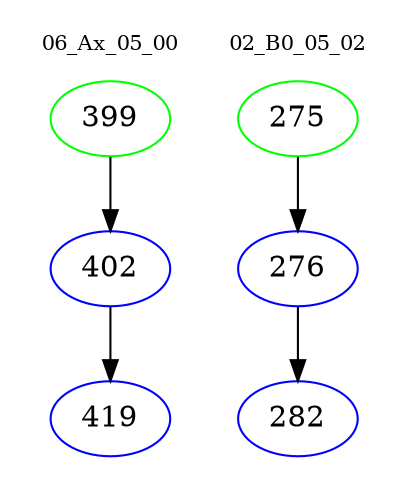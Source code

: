 digraph{
subgraph cluster_0 {
color = white
label = "06_Ax_05_00";
fontsize=10;
T0_399 [label="399", color="green"]
T0_399 -> T0_402 [color="black"]
T0_402 [label="402", color="blue"]
T0_402 -> T0_419 [color="black"]
T0_419 [label="419", color="blue"]
}
subgraph cluster_1 {
color = white
label = "02_B0_05_02";
fontsize=10;
T1_275 [label="275", color="green"]
T1_275 -> T1_276 [color="black"]
T1_276 [label="276", color="blue"]
T1_276 -> T1_282 [color="black"]
T1_282 [label="282", color="blue"]
}
}
